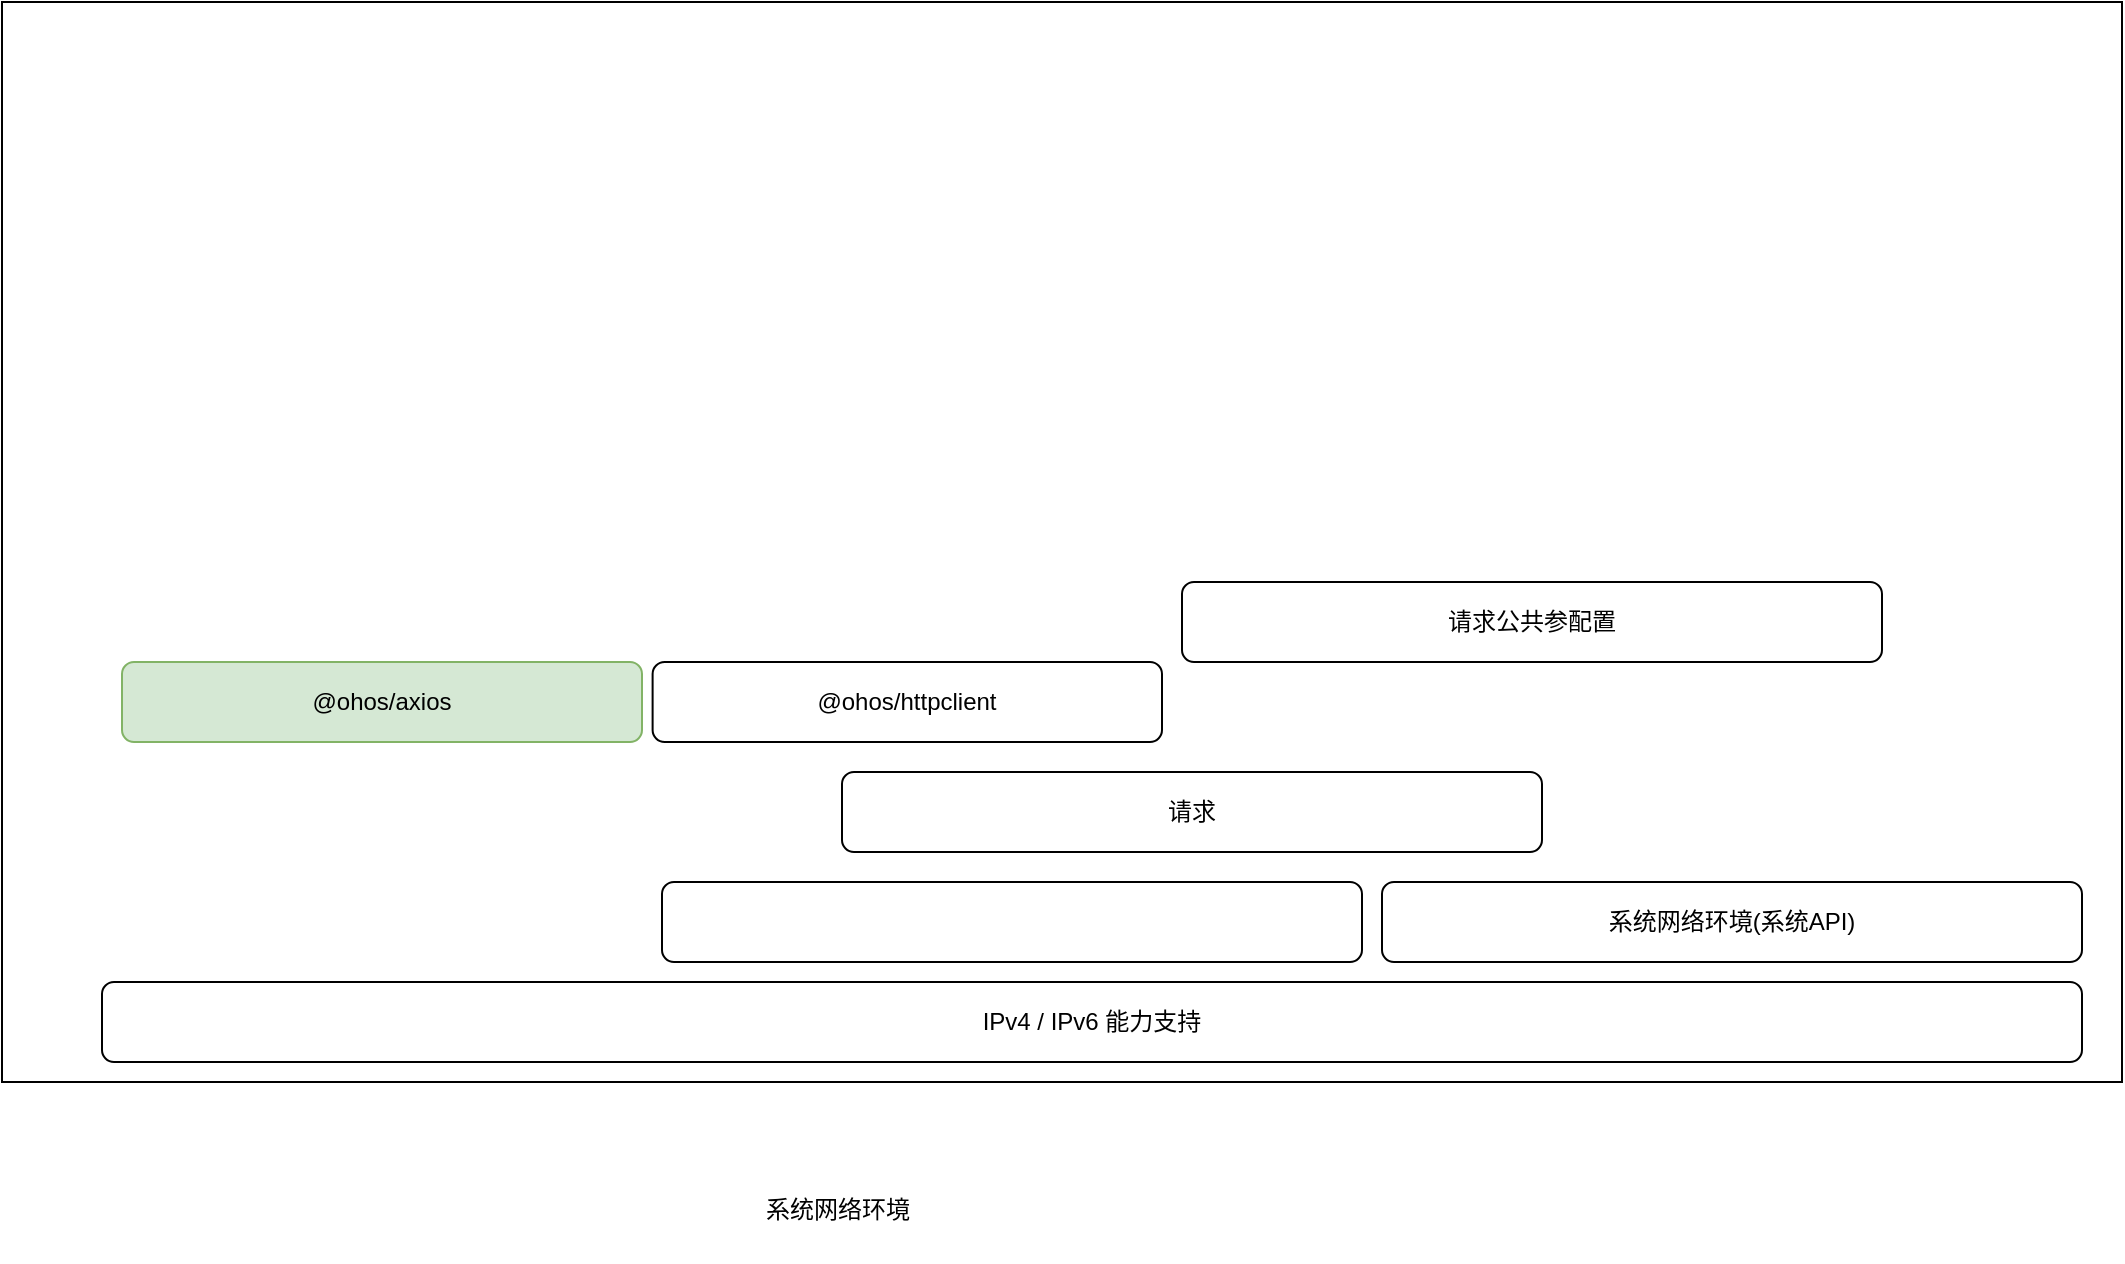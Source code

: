 <mxfile version="22.1.11" type="github">
  <diagram name="第 1 页" id="Gjq8ToB4pKgkKWKwZSHa">
    <mxGraphModel dx="1156" dy="900" grid="1" gridSize="10" guides="1" tooltips="1" connect="1" arrows="1" fold="1" page="1" pageScale="1" pageWidth="827" pageHeight="1169" math="0" shadow="0">
      <root>
        <mxCell id="0" />
        <mxCell id="1" parent="0" />
        <mxCell id="B4-yQ_Ca6P6K2vOYtcmQ-1" value="" style="rounded=0;whiteSpace=wrap;html=1;" vertex="1" parent="1">
          <mxGeometry x="130" y="160" width="1060" height="540" as="geometry" />
        </mxCell>
        <mxCell id="B4-yQ_Ca6P6K2vOYtcmQ-2" value="" style="rounded=1;whiteSpace=wrap;html=1;" vertex="1" parent="1">
          <mxGeometry x="460" y="600" width="350" height="40" as="geometry" />
        </mxCell>
        <mxCell id="B4-yQ_Ca6P6K2vOYtcmQ-3" value="&lt;span style=&quot;color: rgb(0, 0, 0); font-family: &amp;quot;PingFang SC&amp;quot;, Helvetica, Tahoma, &amp;quot;Hiragino Sans GB&amp;quot;, &amp;quot;Microsoft YaHei&amp;quot;, SimSun, Heiti, sans-serif; font-size: 12px; font-style: normal; font-variant-ligatures: normal; font-variant-caps: normal; font-weight: 400; letter-spacing: normal; orphans: 2; text-align: left; text-indent: 0px; text-transform: none; widows: 2; word-spacing: 0px; -webkit-text-stroke-width: 0px; background-color: rgb(255, 255, 255); text-decoration-thickness: initial; text-decoration-style: initial; text-decoration-color: initial; float: none; display: inline !important;&quot;&gt;系统网络环境&lt;/span&gt;" style="text;whiteSpace=wrap;html=1;" vertex="1" parent="1">
          <mxGeometry x="510" y="750" width="110" height="40" as="geometry" />
        </mxCell>
        <mxCell id="B4-yQ_Ca6P6K2vOYtcmQ-4" value="系统网络环境(系统API)" style="rounded=1;whiteSpace=wrap;html=1;" vertex="1" parent="1">
          <mxGeometry x="820" y="600" width="350" height="40" as="geometry" />
        </mxCell>
        <mxCell id="B4-yQ_Ca6P6K2vOYtcmQ-5" value="IPv4 / IPv6 能力支持" style="rounded=1;whiteSpace=wrap;html=1;" vertex="1" parent="1">
          <mxGeometry x="180" y="650" width="990" height="40" as="geometry" />
        </mxCell>
        <mxCell id="B4-yQ_Ca6P6K2vOYtcmQ-6" value="请求公共参配置" style="rounded=1;whiteSpace=wrap;html=1;" vertex="1" parent="1">
          <mxGeometry x="720" y="450" width="350" height="40" as="geometry" />
        </mxCell>
        <mxCell id="B4-yQ_Ca6P6K2vOYtcmQ-8" value="请求" style="rounded=1;whiteSpace=wrap;html=1;" vertex="1" parent="1">
          <mxGeometry x="550" y="545" width="350" height="40" as="geometry" />
        </mxCell>
        <mxCell id="B4-yQ_Ca6P6K2vOYtcmQ-11" value="" style="group" vertex="1" connectable="0" parent="1">
          <mxGeometry x="190" y="490" width="520" height="40" as="geometry" />
        </mxCell>
        <mxCell id="B4-yQ_Ca6P6K2vOYtcmQ-9" value="&lt;p&gt;@ohos/axios&lt;/p&gt;" style="rounded=1;whiteSpace=wrap;html=1;fillColor=#d5e8d4;strokeColor=#82b366;" vertex="1" parent="B4-yQ_Ca6P6K2vOYtcmQ-11">
          <mxGeometry width="260" height="40" as="geometry" />
        </mxCell>
        <mxCell id="B4-yQ_Ca6P6K2vOYtcmQ-10" value="&lt;p&gt;&lt;/p&gt;&lt;p&gt;@ohos/httpclient&lt;/p&gt;" style="rounded=1;whiteSpace=wrap;html=1;" vertex="1" parent="B4-yQ_Ca6P6K2vOYtcmQ-11">
          <mxGeometry x="265.306" width="254.694" height="40" as="geometry" />
        </mxCell>
      </root>
    </mxGraphModel>
  </diagram>
</mxfile>
